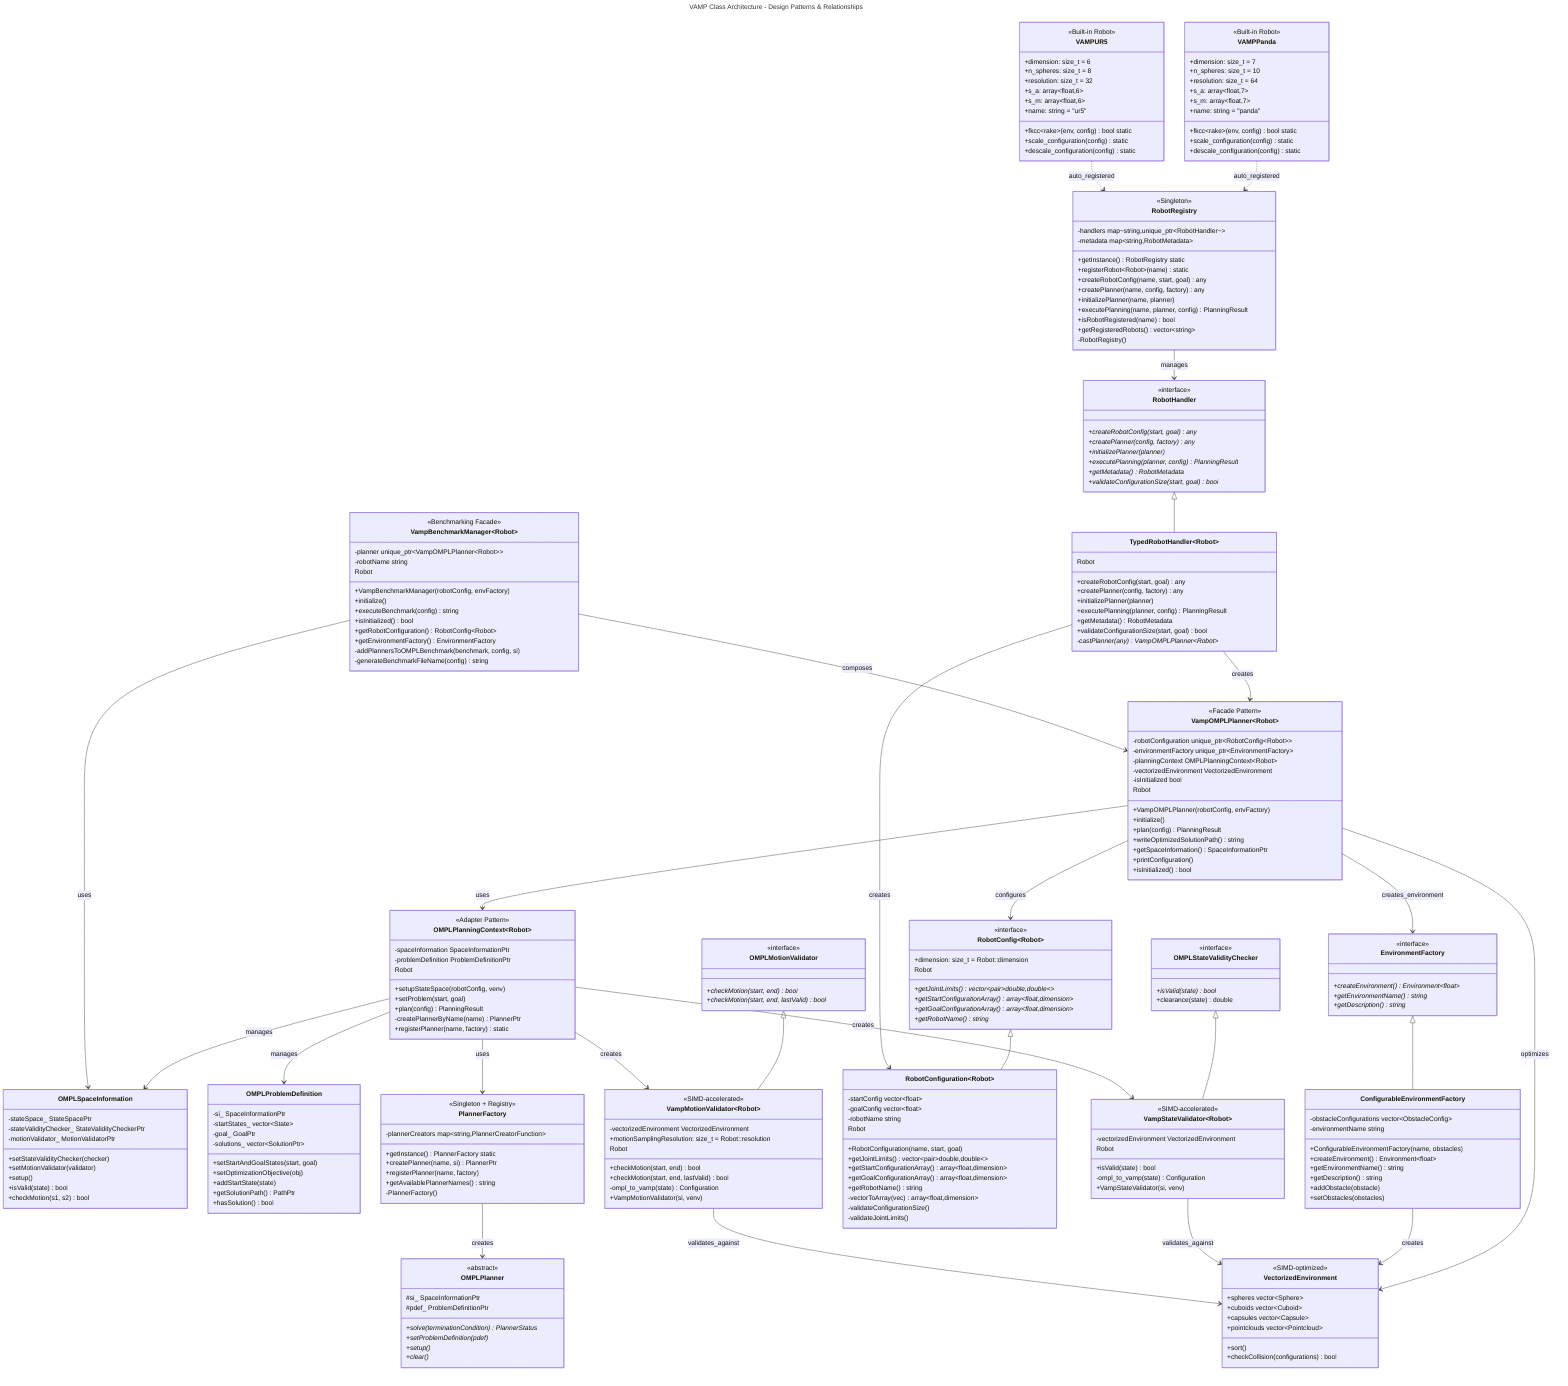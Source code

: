 ---
title: "VAMP Class Architecture - Design Patterns & Relationships"
---
classDiagram
    %% OMPL Foundation Interfaces
    class OMPLStateValidityChecker {
        <<interface>>
        +isValid(state) bool*
        +clearance(state) double
    }
    
    class OMPLMotionValidator {
        <<interface>>
        +checkMotion(start, end) bool*
        +checkMotion(start, end, lastValid) bool*
    }
    
    class OMPLPlanner {
        <<abstract>>
        +solve(terminationCondition) PlannerStatus*
        +setProblemDefinition(pdef)*
        +setup()*
        +clear()*
        #si_ SpaceInformationPtr
        #pdef_ ProblemDefinitionPtr
    }
    
    class OMPLSpaceInformation {
        +setStateValidityChecker(checker)
        +setMotionValidator(validator)
        +setup()
        +isValid(state) bool
        +checkMotion(s1, s2) bool
        -stateSpace_ StateSpacePtr
        -stateValidityChecker_ StateValidityCheckerPtr
        -motionValidator_ MotionValidatorPtr
    }
    
    class OMPLProblemDefinition {
        +setStartAndGoalStates(start, goal)
        +setOptimizationObjective(obj)
        +addStartState(state)
        +getSolutionPath() PathPtr
        +hasSolution() bool
        -si_ SpaceInformationPtr
        -startStates_ vector~State~
        -goal_ GoalPtr
        -solutions_ vector~SolutionPtr~
    }
    
    %% VAMP Core Integration Classes
    class VampStateValidator~Robot~ {
        <<SIMD-accelerated>>
        -vectorizedEnvironment VectorizedEnvironment
        +isValid(state) bool
        -ompl_to_vamp(state) Configuration
        +VampStateValidator(si, venv)
    }
    
    class VampMotionValidator~Robot~ {
        <<SIMD-accelerated>>
        -vectorizedEnvironment VectorizedEnvironment
        +checkMotion(start, end) bool
        +checkMotion(start, end, lastValid) bool
        -ompl_to_vamp(state) Configuration
        +VampMotionValidator(si, venv)
        +motionSamplingResolution: size_t = Robot::resolution
    }
    
    class VampOMPLPlanner~Robot~ {
        <<Facade Pattern>>
        -robotConfiguration unique_ptr~RobotConfig~Robot~~
        -environmentFactory unique_ptr~EnvironmentFactory~
        -planningContext OMPLPlanningContext~Robot~
        -vectorizedEnvironment VectorizedEnvironment
        -isInitialized bool
        +VampOMPLPlanner(robotConfig, envFactory)
        +initialize()
        +plan(config) PlanningResult
        +writeOptimizedSolutionPath() string
        +getSpaceInformation() SpaceInformationPtr
        +printConfiguration()
        +isInitialized() bool
    }
    
    class OMPLPlanningContext~Robot~ {
        <<Adapter Pattern>>
        -spaceInformation SpaceInformationPtr
        -problemDefinition ProblemDefinitionPtr
        +setupStateSpace(robotConfig, venv)
        +setProblem(start, goal)
        +plan(config) PlanningResult
        -createPlannerByName(name) PlannerPtr
        +registerPlanner(name, factory) static
    }
    
    %% Configuration System Hierarchy
    class RobotConfig~Robot~ {
        <<interface>>
        +getJointLimits() vector~pair~double,double~~*
        +getStartConfigurationArray() array~float,dimension~*
        +getGoalConfigurationArray() array~float,dimension~*
        +getRobotName() string*
        +dimension: size_t = Robot::dimension
    }
    
    class RobotConfiguration~Robot~ {
        -startConfig vector~float~
        -goalConfig vector~float~
        -robotName string
        +RobotConfiguration(name, start, goal)
        +getJointLimits() vector~pair~double,double~~
        +getStartConfigurationArray() array~float,dimension~
        +getGoalConfigurationArray() array~float,dimension~
        +getRobotName() string
        -vectorToArray(vec) array~float,dimension~
        -validateConfigurationSize()
        -validateJointLimits()
    }
    
    class EnvironmentFactory {
        <<interface>>
        +createEnvironment() Environment~float~*
        +getEnvironmentName() string*
        +getDescription() string*
    }
    
    class ConfigurableEnvironmentFactory {
        -obstacleConfigurations vector~ObstacleConfig~
        -environmentName string
        +ConfigurableEnvironmentFactory(name, obstacles)
        +createEnvironment() Environment~float~
        +getEnvironmentName() string
        +getDescription() string
        +addObstacle(obstacle)
        +setObstacles(obstacles)
    }
    
    %% Registry System
    class RobotRegistry {
        <<Singleton>>
        -handlers map~string,unique_ptr~RobotHandler~~
        -metadata map~string,RobotMetadata~
        +getInstance() RobotRegistry static
        +registerRobot~Robot~(name) static
        +createRobotConfig(name, start, goal) any
        +createPlanner(name, config, factory) any
        +initializePlanner(name, planner)
        +executePlanning(name, planner, config) PlanningResult
        +isRobotRegistered(name) bool
        +getRegisteredRobots() vector~string~
        -RobotRegistry()
    }
    
    class RobotHandler {
        <<interface>>
        +createRobotConfig(start, goal) any*
        +createPlanner(config, factory) any*
        +initializePlanner(planner)*
        +executePlanning(planner, config) PlanningResult*
        +getMetadata() RobotMetadata*
        +validateConfigurationSize(start, goal) bool*
    }
    
    class TypedRobotHandler~Robot~ {
        +createRobotConfig(start, goal) any
        +createPlanner(config, factory) any
        +initializePlanner(planner)
        +executePlanning(planner, config) PlanningResult
        +getMetadata() RobotMetadata
        +validateConfigurationSize(start, goal) bool
        -castPlanner(any) VampOMPLPlanner~Robot~*
    }
    
    %% Factory System
    class PlannerFactory {
        <<Singleton + Registry>>
        -plannerCreators map~string,PlannerCreatorFunction~
        +getInstance() PlannerFactory static
        +createPlanner(name, si) PlannerPtr
        +registerPlanner(name, factory)
        +getAvailablePlannerNames() string
        -PlannerFactory()
    }
    
    %% VAMP Environment System
    class VectorizedEnvironment {
        <<SIMD-optimized>>
        +spheres vector~Sphere~
        +cuboids vector~Cuboid~
        +capsules vector~Capsule~
        +pointclouds vector~Pointcloud~
        +sort()
        +checkCollision(configurations) bool
    }
    
    %% Built-in Robot Types (examples)
    class VAMPPanda {
        <<Built-in Robot>>
        +dimension: size_t = 7
        +n_spheres: size_t = 10
        +resolution: size_t = 64
        +s_a: array~float,7~
        +s_m: array~float,7~
        +fkcc~rake~(env, config) bool static
        +scale_configuration(config) static
        +descale_configuration(config) static
        +name: string = "panda"
    }
    
    class VAMPUR5 {
        <<Built-in Robot>>
        +dimension: size_t = 6
        +n_spheres: size_t = 8
        +resolution: size_t = 32
        +s_a: array~float,6~
        +s_m: array~float,6~
        +fkcc~rake~(env, config) bool static
        +scale_configuration(config) static
        +descale_configuration(config) static
        +name: string = "ur5"
    }
    
    %% Benchmarking System
    class VampBenchmarkManager~Robot~ {
        <<Benchmarking Facade>>
        -planner unique_ptr~VampOMPLPlanner~Robot~~
        -robotName string
        +VampBenchmarkManager(robotConfig, envFactory)
        +initialize()
        +executeBenchmark(config) string
        +isInitialized() bool
        +getRobotConfiguration() RobotConfig~Robot~
        +getEnvironmentFactory() EnvironmentFactory
        -addPlannersToOMPLBenchmark(benchmark, config, si)
        -generateBenchmarkFileName(config) string
    }
    
    %% Core Relationships - OMPL Integration
    OMPLStateValidityChecker <|-- VampStateValidator
    OMPLMotionValidator <|-- VampMotionValidator
    
    VampOMPLPlanner --> OMPLPlanningContext : uses
    VampOMPLPlanner --> RobotConfig : configures
    VampOMPLPlanner --> EnvironmentFactory : creates_environment
    VampOMPLPlanner --> VectorizedEnvironment : optimizes
    
    OMPLPlanningContext --> OMPLSpaceInformation : manages
    OMPLPlanningContext --> OMPLProblemDefinition : manages
    OMPLPlanningContext --> VampStateValidator : creates
    OMPLPlanningContext --> VampMotionValidator : creates
    OMPLPlanningContext --> PlannerFactory : uses
    
    PlannerFactory --> OMPLPlanner : creates
    
    %% Configuration System Relationships
    RobotConfig <|-- RobotConfiguration
    EnvironmentFactory <|-- ConfigurableEnvironmentFactory
    
    %% Registry System Relationships
    RobotRegistry --> RobotHandler : manages
    RobotHandler <|-- TypedRobotHandler
    TypedRobotHandler --> VampOMPLPlanner : creates
    TypedRobotHandler --> RobotConfiguration : creates
    
    %% Environment System
    ConfigurableEnvironmentFactory --> VectorizedEnvironment : creates
    VampStateValidator --> VectorizedEnvironment : validates_against
    VampMotionValidator --> VectorizedEnvironment : validates_against
    
    %% Built-in Robot Registration
    VAMPPanda ..> RobotRegistry : auto_registered
    VAMPUR5 ..> RobotRegistry : auto_registered
    
    %% Benchmarking Relationships
    VampBenchmarkManager --> VampOMPLPlanner : composes
    VampBenchmarkManager --> OMPLSpaceInformation : uses
    
    %% Template Relationships
    VampOMPLPlanner : Robot
    OMPLPlanningContext : Robot
    VampStateValidator : Robot
    VampMotionValidator : Robot
    RobotConfig : Robot
    RobotConfiguration : Robot
    TypedRobotHandler : Robot
    VampBenchmarkManager : Robot